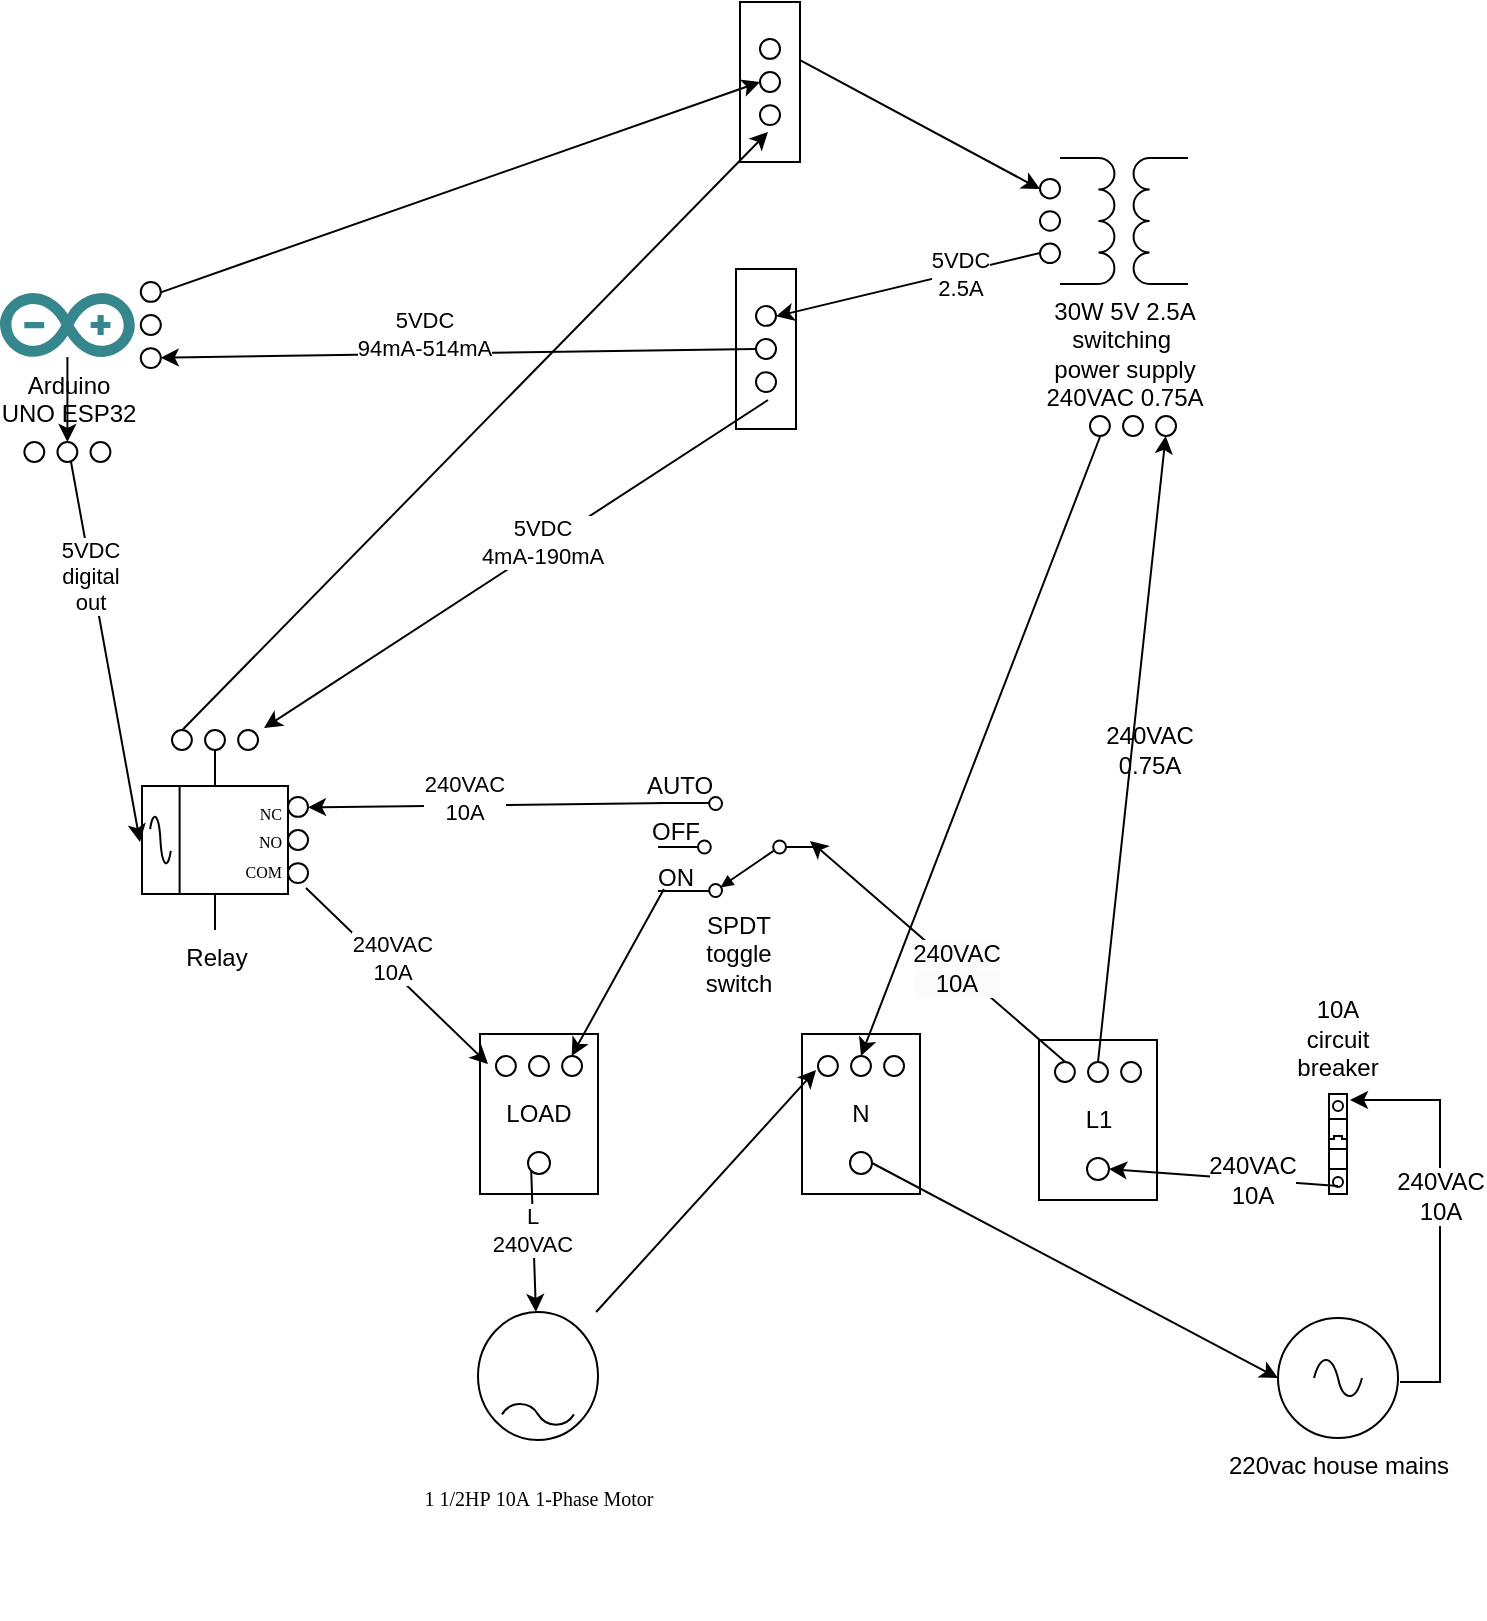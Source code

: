 <mxfile version="26.1.1">
  <diagram name="Page-1" id="16e2658f-23c8-b752-8be9-c03fbebb8bbe">
    <mxGraphModel dx="2074" dy="1214" grid="1" gridSize="10" guides="1" tooltips="1" connect="1" arrows="1" fold="1" page="1" pageScale="1" pageWidth="1100" pageHeight="850" background="none" math="0" shadow="0">
      <root>
        <mxCell id="0" />
        <mxCell id="1" parent="0" />
        <mxCell id="NoVvPRvszFr26SJCoXZp-1" value="SPDT&lt;div&gt;toggle&lt;/div&gt;&lt;div&gt;switch&lt;/div&gt;" style="pointerEvents=1;verticalLabelPosition=bottom;shadow=0;dashed=0;align=center;html=1;verticalAlign=top;shape=mxgraph.electrical.electro-mechanical.selectorSwitch3Position2;elSwitchState=1;direction=west;" parent="1" vertex="1">
          <mxGeometry x="369" y="437.5" width="80" height="50" as="geometry" />
        </mxCell>
        <mxCell id="NoVvPRvszFr26SJCoXZp-2" value="Relay" style="pointerEvents=1;verticalLabelPosition=bottom;shadow=0;dashed=0;align=center;html=1;verticalAlign=top;shape=mxgraph.electrical.electro-mechanical.relay;" parent="1" vertex="1">
          <mxGeometry x="111" y="414" width="73" height="90" as="geometry" />
        </mxCell>
        <mxCell id="NoVvPRvszFr26SJCoXZp-3" value="220vac house mains" style="pointerEvents=1;verticalLabelPosition=bottom;shadow=0;dashed=0;align=center;html=1;verticalAlign=top;shape=mxgraph.electrical.signal_sources.source;aspect=fixed;points=[[0,0.5,0,0,0],[0.5,0,0,0,0],[0.5,1,0,0,0],[0.86,0.16,0,0,0],[0.86,0.85,0,0,0],[1,0.5,0,0,0]];elSignalType=ac;" parent="1" vertex="1">
          <mxGeometry x="679" y="698" width="60" height="60" as="geometry" />
        </mxCell>
        <mxCell id="NoVvPRvszFr26SJCoXZp-9" value="&lt;p&gt;&lt;font style=&quot;font-size: 10px;&quot; face=&quot;Verdana&quot;&gt;&lt;br&gt;&lt;/font&gt;&lt;/p&gt;&lt;p&gt;&lt;font style=&quot;font-size: 10px;&quot; face=&quot;Verdana&quot;&gt;1 1/2HP&amp;nbsp;&lt;/font&gt;&lt;span style=&quot;background-color: initial; font-family: Verdana; font-size: 10px;&quot;&gt;10A&amp;nbsp;&lt;/span&gt;&lt;span style=&quot;background-color: initial; font-family: Verdana; font-size: 10px;&quot;&gt;1-Phase Motor&lt;/span&gt;&lt;/p&gt;" style="dashed=0;outlineConnect=0;align=center;html=1;shape=mxgraph.pid.engines.electric_motor_(ac);fontSize=45;" parent="1" vertex="1">
          <mxGeometry x="279" y="695" width="60" height="64" as="geometry" />
        </mxCell>
        <mxCell id="vAnf9faTxgkADJQHHr-6-2" value="" style="edgeStyle=orthogonalEdgeStyle;rounded=0;orthogonalLoop=1;jettySize=auto;html=1;" edge="1" parent="1" source="NoVvPRvszFr26SJCoXZp-10" target="76UczLDmgKoUyN9MqhUo-46">
          <mxGeometry relative="1" as="geometry" />
        </mxCell>
        <mxCell id="NoVvPRvszFr26SJCoXZp-10" value="Arduino&lt;div&gt;UNO ESP32&lt;/div&gt;" style="dashed=0;outlineConnect=0;html=1;align=center;labelPosition=center;verticalLabelPosition=bottom;verticalAlign=top;shape=mxgraph.weblogos.arduino;fillColor=#36868D;strokeColor=none" parent="1" vertex="1">
          <mxGeometry x="40" y="185.5" width="67.4" height="32" as="geometry" />
        </mxCell>
        <mxCell id="NoVvPRvszFr26SJCoXZp-12" value="" style="verticalLabelPosition=bottom;shadow=0;dashed=0;align=center;html=1;verticalAlign=top;shape=mxgraph.electrical.transmission.terminal_3_phase;pointerEvents=1;direction=north;" parent="1" vertex="1">
          <mxGeometry x="184" y="437.5" width="10" height="43" as="geometry" />
        </mxCell>
        <mxCell id="NoVvPRvszFr26SJCoXZp-13" style="rounded=0;orthogonalLoop=1;jettySize=auto;html=1;exitX=0.5;exitY=1;exitDx=0;exitDy=0;exitPerimeter=0;" parent="1" source="76UczLDmgKoUyN9MqhUo-46" edge="1">
          <mxGeometry relative="1" as="geometry">
            <mxPoint x="100" y="338" as="sourcePoint" />
            <mxPoint x="110" y="460" as="targetPoint" />
          </mxGeometry>
        </mxCell>
        <mxCell id="NoVvPRvszFr26SJCoXZp-28" value="5VDC&lt;div&gt;digital&lt;/div&gt;&lt;div&gt;out&lt;/div&gt;" style="edgeLabel;html=1;align=center;verticalAlign=middle;resizable=0;points=[];" parent="NoVvPRvszFr26SJCoXZp-13" vertex="1" connectable="0">
          <mxGeometry x="-0.334" y="-1" relative="1" as="geometry">
            <mxPoint as="offset" />
          </mxGeometry>
        </mxCell>
        <mxCell id="NoVvPRvszFr26SJCoXZp-16" style="rounded=0;orthogonalLoop=1;jettySize=auto;html=1;entryX=0.88;entryY=1;entryDx=0;entryDy=0;entryPerimeter=0;exitX=0.938;exitY=0.94;exitDx=0;exitDy=0;exitPerimeter=0;" parent="1" source="NoVvPRvszFr26SJCoXZp-1" target="NoVvPRvszFr26SJCoXZp-12" edge="1">
          <mxGeometry relative="1" as="geometry">
            <mxPoint x="461" y="58" as="sourcePoint" />
          </mxGeometry>
        </mxCell>
        <mxCell id="NoVvPRvszFr26SJCoXZp-17" value="240VAC&lt;div&gt;10A&lt;/div&gt;" style="edgeLabel;html=1;align=center;verticalAlign=middle;resizable=0;points=[];" parent="NoVvPRvszFr26SJCoXZp-16" vertex="1" connectable="0">
          <mxGeometry x="-0.192" y="-1" relative="1" as="geometry">
            <mxPoint x="-30" y="-3" as="offset" />
          </mxGeometry>
        </mxCell>
        <mxCell id="NoVvPRvszFr26SJCoXZp-11" style="rounded=0;orthogonalLoop=1;jettySize=auto;html=1;entryX=0.12;entryY=1;entryDx=0;entryDy=0;entryPerimeter=0;exitX=0.88;exitY=1;exitDx=0;exitDy=0;exitPerimeter=0;" parent="1" source="76UczLDmgKoUyN9MqhUo-27" target="pJY5WsJKrMqDYrpbcl0h-21" edge="1">
          <mxGeometry relative="1" as="geometry">
            <mxPoint x="530" y="8" as="sourcePoint" />
            <mxPoint x="632" y="69.5" as="targetPoint" />
          </mxGeometry>
        </mxCell>
        <mxCell id="3INSj0Un4ofpqc5Py6S8-1" value="" style="verticalLabelPosition=bottom;shadow=0;dashed=0;align=center;html=1;verticalAlign=top;shape=mxgraph.electrical.transmission.terminal_3_phase;pointerEvents=1;direction=west;" parent="1" vertex="1">
          <mxGeometry x="126" y="404" width="43" height="10" as="geometry" />
        </mxCell>
        <mxCell id="3INSj0Un4ofpqc5Py6S8-6" value="" style="verticalLabelPosition=bottom;shadow=0;dashed=0;align=center;html=1;verticalAlign=top;shape=mxgraph.electrical.transmission.terminal_3_phase;pointerEvents=1;direction=south;" parent="1" vertex="1">
          <mxGeometry x="110.4" y="180" width="10" height="43" as="geometry" />
        </mxCell>
        <mxCell id="76UczLDmgKoUyN9MqhUo-24" value="" style="group" parent="1" vertex="1" connectable="0">
          <mxGeometry x="408" y="173.5" width="30" height="80" as="geometry" />
        </mxCell>
        <mxCell id="76UczLDmgKoUyN9MqhUo-20" value="" style="rounded=0;whiteSpace=wrap;html=1;direction=south;points=[[0,0,0,0,0],[0,0.25,0,0,0],[0,0.5,0,0,0],[0,0.75,0,0,0],[0,1,0,0,0],[0.25,0,0,0,0],[0.25,1,0,0,0],[0.5,0,0,0,0],[0.5,1,0,0,0],[0.75,0,0,0,0],[0.75,1,0,0,0],[1,0,0,0,0],[1,0.17,0,0,0],[1,0.25,0,0,0],[1,0.44,0,0,0],[1,0.5,0,0,0],[1,0.75,0,0,0],[1,0.83,0,0,0],[1,1,0,0,0]];" parent="76UczLDmgKoUyN9MqhUo-24" vertex="1">
          <mxGeometry width="30" height="80" as="geometry" />
        </mxCell>
        <mxCell id="76UczLDmgKoUyN9MqhUo-28" value="" style="group" parent="1" vertex="1" connectable="0">
          <mxGeometry x="410" y="40" width="30" height="80" as="geometry" />
        </mxCell>
        <mxCell id="76UczLDmgKoUyN9MqhUo-26" value="" style="rounded=0;whiteSpace=wrap;html=1;direction=south;points=[[0,0,0,0,0],[0,0.25,0,0,0],[0,0.5,0,0,0],[0,0.75,0,0,0],[0,1,0,0,0],[0.25,0,0,0,0],[0.25,1,0,0,0],[0.5,0,0,0,0],[0.5,1,0,0,0],[0.75,0,0,0,0],[0.75,1,0,0,0],[1,0,0,0,0],[1,0.17,0,0,0],[1,0.25,0,0,0],[1,0.44,0,0,0],[1,0.5,0,0,0],[1,0.75,0,0,0],[1,0.83,0,0,0],[1,1,0,0,0]];" parent="76UczLDmgKoUyN9MqhUo-28" vertex="1">
          <mxGeometry width="30" height="80" as="geometry" />
        </mxCell>
        <mxCell id="76UczLDmgKoUyN9MqhUo-27" value="" style="verticalLabelPosition=bottom;shadow=0;dashed=0;align=center;html=1;verticalAlign=top;shape=mxgraph.electrical.transmission.terminal_3_phase;pointerEvents=1;direction=north;" parent="76UczLDmgKoUyN9MqhUo-28" vertex="1">
          <mxGeometry x="10" y="18.5" width="10" height="43" as="geometry" />
        </mxCell>
        <mxCell id="76UczLDmgKoUyN9MqhUo-29" value="" style="group" parent="1" vertex="1" connectable="0">
          <mxGeometry x="559.5" y="559" width="59" height="80" as="geometry" />
        </mxCell>
        <mxCell id="76UczLDmgKoUyN9MqhUo-9" value="L1" style="rounded=0;whiteSpace=wrap;html=1;direction=north;points=[[0,0,0,0,0],[0,0.25,0,0,0],[0,0.5,0,0,0],[0,0.75,0,0,0],[0,1,0,0,0],[0.25,0,0,0,0],[0.25,1,0,0,0],[0.5,0,0,0,0],[0.5,1,0,0,0],[0.75,0,0,0,0],[0.75,1,0,0,0],[1,0,0,0,0],[1,0.17,0,0,0],[1,0.25,0,0,0],[1,0.44,0,0,0],[1,0.5,0,0,0],[1,0.75,0,0,0],[1,0.83,0,0,0],[1,1,0,0,0]];" parent="76UczLDmgKoUyN9MqhUo-29" vertex="1">
          <mxGeometry width="59" height="80" as="geometry" />
        </mxCell>
        <mxCell id="76UczLDmgKoUyN9MqhUo-10" value="" style="ellipse;whiteSpace=wrap;html=1;aspect=fixed;direction=north;" parent="76UczLDmgKoUyN9MqhUo-29" vertex="1">
          <mxGeometry x="24" y="59" width="11" height="11" as="geometry" />
        </mxCell>
        <mxCell id="76UczLDmgKoUyN9MqhUo-11" value="" style="verticalLabelPosition=bottom;shadow=0;dashed=0;align=center;html=1;verticalAlign=top;shape=mxgraph.electrical.transmission.terminal_3_phase;pointerEvents=1;direction=west;" parent="76UczLDmgKoUyN9MqhUo-29" vertex="1">
          <mxGeometry x="8" y="11" width="43" height="10" as="geometry" />
        </mxCell>
        <mxCell id="pJY5WsJKrMqDYrpbcl0h-8" value="" style="endArrow=classic;html=1;rounded=0;entryX=1.167;entryY=0.06;entryDx=0;entryDy=0;entryPerimeter=0;strokeColor=default;edgeStyle=orthogonalEdgeStyle;elbow=vertical;" parent="1" target="aG2QCBLqS2YBS0D8-HjV-2" edge="1">
          <mxGeometry width="50" height="50" relative="1" as="geometry">
            <mxPoint x="740" y="730" as="sourcePoint" />
            <mxPoint x="721" y="590" as="targetPoint" />
            <Array as="points">
              <mxPoint x="760" y="730" />
              <mxPoint x="760" y="589" />
            </Array>
          </mxGeometry>
        </mxCell>
        <mxCell id="vAnf9faTxgkADJQHHr-6-8" value="&lt;span style=&quot;text-wrap: wrap; font-size: 12px;&quot;&gt;240VAC&lt;/span&gt;&lt;div style=&quot;text-wrap: wrap; font-size: 12px;&quot;&gt;10A&lt;/div&gt;" style="edgeLabel;html=1;align=center;verticalAlign=middle;resizable=0;points=[];" vertex="1" connectable="0" parent="pJY5WsJKrMqDYrpbcl0h-8">
          <mxGeometry x="0.097" relative="1" as="geometry">
            <mxPoint as="offset" />
          </mxGeometry>
        </mxCell>
        <mxCell id="76UczLDmgKoUyN9MqhUo-30" value="" style="endArrow=classic;html=1;rounded=0;exitX=0.88;exitY=1;exitDx=0;exitDy=0;exitPerimeter=0;entryX=0.05;entryY=0.56;entryDx=0;entryDy=0;entryPerimeter=0;" parent="1" source="76UczLDmgKoUyN9MqhUo-11" target="NoVvPRvszFr26SJCoXZp-1" edge="1">
          <mxGeometry width="50" height="50" relative="1" as="geometry">
            <mxPoint x="561" y="488" as="sourcePoint" />
            <mxPoint x="611" y="438" as="targetPoint" />
          </mxGeometry>
        </mxCell>
        <mxCell id="vAnf9faTxgkADJQHHr-6-10" value="&lt;span style=&quot;font-size: 12px; text-wrap-mode: wrap; background-color: rgb(251, 251, 251);&quot;&gt;240VAC&lt;/span&gt;&lt;div style=&quot;font-size: 12px; text-wrap-mode: wrap; background-color: rgb(251, 251, 251);&quot;&gt;10A&lt;/div&gt;" style="edgeLabel;html=1;align=center;verticalAlign=middle;resizable=0;points=[];" vertex="1" connectable="0" parent="76UczLDmgKoUyN9MqhUo-30">
          <mxGeometry x="-0.138" y="-1" relative="1" as="geometry">
            <mxPoint y="1" as="offset" />
          </mxGeometry>
        </mxCell>
        <mxCell id="76UczLDmgKoUyN9MqhUo-31" value="" style="group" parent="1" vertex="1" connectable="0">
          <mxGeometry x="280" y="556" width="59" height="80" as="geometry" />
        </mxCell>
        <mxCell id="76UczLDmgKoUyN9MqhUo-32" value="LOAD" style="rounded=0;whiteSpace=wrap;html=1;direction=north;points=[[0,0,0,0,0],[0,0.25,0,0,0],[0,0.5,0,0,0],[0,0.75,0,0,0],[0,1,0,0,0],[0.25,0,0,0,0],[0.25,1,0,0,0],[0.5,0,0,0,0],[0.5,1,0,0,0],[0.75,0,0,0,0],[0.75,1,0,0,0],[1,0,0,0,0],[1,0.17,0,0,0],[1,0.25,0,0,0],[1,0.44,0,0,0],[1,0.5,0,0,0],[1,0.75,0,0,0],[1,0.83,0,0,0],[1,1,0,0,0]];" parent="76UczLDmgKoUyN9MqhUo-31" vertex="1">
          <mxGeometry width="59" height="80" as="geometry" />
        </mxCell>
        <mxCell id="76UczLDmgKoUyN9MqhUo-33" value="" style="ellipse;whiteSpace=wrap;html=1;aspect=fixed;direction=north;" parent="76UczLDmgKoUyN9MqhUo-31" vertex="1">
          <mxGeometry x="24" y="59" width="11" height="11" as="geometry" />
        </mxCell>
        <mxCell id="76UczLDmgKoUyN9MqhUo-34" value="" style="verticalLabelPosition=bottom;shadow=0;dashed=0;align=center;html=1;verticalAlign=top;shape=mxgraph.electrical.transmission.terminal_3_phase;pointerEvents=1;direction=west;" parent="76UczLDmgKoUyN9MqhUo-31" vertex="1">
          <mxGeometry x="8" y="11" width="43" height="10" as="geometry" />
        </mxCell>
        <mxCell id="NoVvPRvszFr26SJCoXZp-19" style="rounded=0;orthogonalLoop=1;jettySize=auto;html=1;entryX=1.093;entryY=0.6;entryDx=0;entryDy=0;entryPerimeter=0;exitX=-0.058;exitY=0.9;exitDx=0;exitDy=0;exitPerimeter=0;" parent="1" source="NoVvPRvszFr26SJCoXZp-12" target="76UczLDmgKoUyN9MqhUo-34" edge="1">
          <mxGeometry relative="1" as="geometry">
            <mxPoint x="552.84" y="598" as="targetPoint" />
            <mxPoint x="527" y="328" as="sourcePoint" />
          </mxGeometry>
        </mxCell>
        <mxCell id="NoVvPRvszFr26SJCoXZp-30" value="240VAC&lt;div&gt;10A&lt;/div&gt;" style="edgeLabel;html=1;align=center;verticalAlign=middle;resizable=0;points=[];" parent="NoVvPRvszFr26SJCoXZp-19" vertex="1" connectable="0">
          <mxGeometry x="-0.268" y="2" relative="1" as="geometry">
            <mxPoint x="8" y="4" as="offset" />
          </mxGeometry>
        </mxCell>
        <mxCell id="pJY5WsJKrMqDYrpbcl0h-15" value="" style="endArrow=classic;html=1;rounded=0;exitX=0.963;exitY=0.08;exitDx=0;exitDy=0;exitPerimeter=0;entryX=0.12;entryY=1;entryDx=0;entryDy=0;entryPerimeter=0;" parent="1" source="NoVvPRvszFr26SJCoXZp-1" target="76UczLDmgKoUyN9MqhUo-34" edge="1">
          <mxGeometry width="50" height="50" relative="1" as="geometry">
            <mxPoint x="651" y="478" as="sourcePoint" />
            <mxPoint x="561" y="303" as="targetPoint" />
          </mxGeometry>
        </mxCell>
        <mxCell id="76UczLDmgKoUyN9MqhUo-36" value="" style="endArrow=classic;html=1;rounded=0;exitX=0;exitY=0;exitDx=0;exitDy=0;" parent="1" source="76UczLDmgKoUyN9MqhUo-33" target="NoVvPRvszFr26SJCoXZp-9" edge="1">
          <mxGeometry width="50" height="50" relative="1" as="geometry">
            <mxPoint x="301" y="728" as="sourcePoint" />
            <mxPoint x="351" y="678" as="targetPoint" />
          </mxGeometry>
        </mxCell>
        <mxCell id="76UczLDmgKoUyN9MqhUo-49" value="L&lt;div&gt;240VAC&lt;/div&gt;" style="edgeLabel;html=1;align=center;verticalAlign=middle;resizable=0;points=[];" parent="76UczLDmgKoUyN9MqhUo-36" vertex="1" connectable="0">
          <mxGeometry x="-0.166" relative="1" as="geometry">
            <mxPoint x="-1" as="offset" />
          </mxGeometry>
        </mxCell>
        <mxCell id="76UczLDmgKoUyN9MqhUo-37" value="" style="endArrow=classic;html=1;rounded=0;entryX=0.12;entryY=0;entryDx=0;entryDy=0;entryPerimeter=0;exitX=0.5;exitY=1;exitDx=0;exitDy=0;exitPerimeter=0;" parent="1" source="76UczLDmgKoUyN9MqhUo-11" target="3INSj0Un4ofpqc5Py6S8-9" edge="1">
          <mxGeometry width="50" height="50" relative="1" as="geometry">
            <mxPoint x="920" y="448" as="sourcePoint" />
            <mxPoint x="710" y="548" as="targetPoint" />
          </mxGeometry>
        </mxCell>
        <mxCell id="76UczLDmgKoUyN9MqhUo-38" value="" style="group" parent="1" vertex="1" connectable="0">
          <mxGeometry x="441" y="556" width="59" height="80" as="geometry" />
        </mxCell>
        <mxCell id="76UczLDmgKoUyN9MqhUo-39" value="N" style="rounded=0;whiteSpace=wrap;html=1;direction=north;points=[[0,0,0,0,0],[0,0.25,0,0,0],[0,0.5,0,0,0],[0,0.75,0,0,0],[0,1,0,0,0],[0.25,0,0,0,0],[0.25,1,0,0,0],[0.5,0,0,0,0],[0.5,1,0,0,0],[0.75,0,0,0,0],[0.75,1,0,0,0],[1,0,0,0,0],[1,0.17,0,0,0],[1,0.25,0,0,0],[1,0.44,0,0,0],[1,0.5,0,0,0],[1,0.75,0,0,0],[1,0.83,0,0,0],[1,1,0,0,0]];" parent="76UczLDmgKoUyN9MqhUo-38" vertex="1">
          <mxGeometry width="59" height="80" as="geometry" />
        </mxCell>
        <mxCell id="76UczLDmgKoUyN9MqhUo-40" value="" style="ellipse;whiteSpace=wrap;html=1;aspect=fixed;direction=north;" parent="76UczLDmgKoUyN9MqhUo-38" vertex="1">
          <mxGeometry x="24" y="59" width="11" height="11" as="geometry" />
        </mxCell>
        <mxCell id="76UczLDmgKoUyN9MqhUo-41" value="" style="verticalLabelPosition=bottom;shadow=0;dashed=0;align=center;html=1;verticalAlign=top;shape=mxgraph.electrical.transmission.terminal_3_phase;pointerEvents=1;direction=west;" parent="76UczLDmgKoUyN9MqhUo-38" vertex="1">
          <mxGeometry x="8" y="11" width="43" height="10" as="geometry" />
        </mxCell>
        <mxCell id="NoVvPRvszFr26SJCoXZp-25" value="" style="rounded=0;orthogonalLoop=1;jettySize=auto;html=1;entryX=0;entryY=0.5;entryDx=0;entryDy=0;entryPerimeter=0;exitX=0.5;exitY=1;exitDx=0;exitDy=0;" parent="1" source="76UczLDmgKoUyN9MqhUo-40" target="NoVvPRvszFr26SJCoXZp-3" edge="1">
          <mxGeometry x="0.197" y="5" relative="1" as="geometry">
            <mxPoint x="301" y="338" as="targetPoint" />
            <mxPoint x="501" y="668" as="sourcePoint" />
            <mxPoint x="1" as="offset" />
          </mxGeometry>
        </mxCell>
        <mxCell id="76UczLDmgKoUyN9MqhUo-22" value="" style="verticalLabelPosition=bottom;shadow=0;dashed=0;align=center;html=1;verticalAlign=top;shape=mxgraph.electrical.transmission.terminal_3_phase;pointerEvents=1;direction=north;" parent="1" vertex="1">
          <mxGeometry x="418" y="192" width="10" height="43" as="geometry" />
        </mxCell>
        <mxCell id="76UczLDmgKoUyN9MqhUo-23" style="edgeStyle=orthogonalEdgeStyle;rounded=0;orthogonalLoop=1;jettySize=auto;html=1;exitX=1;exitY=0.5;exitDx=0;exitDy=0;exitPerimeter=0;" parent="1" edge="1">
          <mxGeometry relative="1" as="geometry">
            <mxPoint x="423" y="252" as="sourcePoint" />
            <mxPoint x="423" y="252" as="targetPoint" />
          </mxGeometry>
        </mxCell>
        <mxCell id="3INSj0Un4ofpqc5Py6S8-10" value="" style="endArrow=classic;html=1;rounded=0;entryX=0.88;entryY=1;entryDx=0;entryDy=0;entryPerimeter=0;exitX=0.88;exitY=1;exitDx=0;exitDy=0;exitPerimeter=0;" parent="1" source="pJY5WsJKrMqDYrpbcl0h-21" target="76UczLDmgKoUyN9MqhUo-22" edge="1">
          <mxGeometry width="50" height="50" relative="1" as="geometry">
            <mxPoint x="630" y="438" as="sourcePoint" />
            <mxPoint x="520" y="368" as="targetPoint" />
          </mxGeometry>
        </mxCell>
        <mxCell id="3INSj0Un4ofpqc5Py6S8-11" value="5VDC&lt;div&gt;2.5A&lt;/div&gt;" style="edgeLabel;html=1;align=center;verticalAlign=middle;resizable=0;points=[];" parent="3INSj0Un4ofpqc5Py6S8-10" vertex="1" connectable="0">
          <mxGeometry x="-0.392" y="1" relative="1" as="geometry">
            <mxPoint as="offset" />
          </mxGeometry>
        </mxCell>
        <mxCell id="NoVvPRvszFr26SJCoXZp-21" style="rounded=0;orthogonalLoop=1;jettySize=auto;html=1;entryX=0.88;entryY=0;entryDx=0;entryDy=0;entryPerimeter=0;exitX=0.5;exitY=0;exitDx=0;exitDy=0;exitPerimeter=0;" parent="1" source="76UczLDmgKoUyN9MqhUo-22" target="3INSj0Un4ofpqc5Py6S8-6" edge="1">
          <mxGeometry relative="1" as="geometry">
            <mxPoint x="351.5" y="359.34" as="sourcePoint" />
          </mxGeometry>
        </mxCell>
        <mxCell id="NoVvPRvszFr26SJCoXZp-22" value="5VDC&lt;div&gt;94mA-514mA&lt;/div&gt;" style="edgeLabel;html=1;align=center;verticalAlign=middle;resizable=0;points=[];" parent="NoVvPRvszFr26SJCoXZp-21" vertex="1" connectable="0">
          <mxGeometry x="0.241" y="-2" relative="1" as="geometry">
            <mxPoint x="18" y="-8" as="offset" />
          </mxGeometry>
        </mxCell>
        <mxCell id="76UczLDmgKoUyN9MqhUo-45" value="" style="endArrow=classic;html=1;rounded=0;exitX=0.12;exitY=0;exitDx=0;exitDy=0;exitPerimeter=0;entryX=0.5;entryY=0;entryDx=0;entryDy=0;entryPerimeter=0;" parent="1" source="3INSj0Un4ofpqc5Py6S8-6" target="76UczLDmgKoUyN9MqhUo-27" edge="1">
          <mxGeometry width="50" height="50" relative="1" as="geometry">
            <mxPoint x="110" y="618" as="sourcePoint" />
            <mxPoint x="160" y="568" as="targetPoint" />
          </mxGeometry>
        </mxCell>
        <mxCell id="76UczLDmgKoUyN9MqhUo-46" value="" style="verticalLabelPosition=bottom;shadow=0;dashed=0;align=center;html=1;verticalAlign=top;shape=mxgraph.electrical.transmission.terminal_3_phase;pointerEvents=1;direction=west;" parent="1" vertex="1">
          <mxGeometry x="52.2" y="260" width="43" height="10" as="geometry" />
        </mxCell>
        <mxCell id="76UczLDmgKoUyN9MqhUo-47" value="" style="endArrow=classic;html=1;rounded=0;entryX=1.023;entryY=0.3;entryDx=0;entryDy=0;entryPerimeter=0;" parent="1" source="NoVvPRvszFr26SJCoXZp-9" target="76UczLDmgKoUyN9MqhUo-41" edge="1">
          <mxGeometry width="50" height="50" relative="1" as="geometry">
            <mxPoint x="281" y="748" as="sourcePoint" />
            <mxPoint x="331" y="698" as="targetPoint" />
          </mxGeometry>
        </mxCell>
        <mxCell id="76UczLDmgKoUyN9MqhUo-51" value="" style="endArrow=classic;html=1;rounded=0;exitX=0.88;exitY=0;exitDx=0;exitDy=0;exitPerimeter=0;entryX=0.5;entryY=1;entryDx=0;entryDy=0;entryPerimeter=0;" parent="1" source="3INSj0Un4ofpqc5Py6S8-9" target="76UczLDmgKoUyN9MqhUo-41" edge="1">
          <mxGeometry width="50" height="50" relative="1" as="geometry">
            <mxPoint x="650" y="298" as="sourcePoint" />
            <mxPoint x="700" y="248" as="targetPoint" />
          </mxGeometry>
        </mxCell>
        <mxCell id="76UczLDmgKoUyN9MqhUo-52" value="" style="endArrow=classic;html=1;rounded=0;entryX=-0.07;entryY=1.1;entryDx=0;entryDy=0;entryPerimeter=0;exitX=-0.093;exitY=0.6;exitDx=0;exitDy=0;exitPerimeter=0;" parent="1" source="76UczLDmgKoUyN9MqhUo-22" target="3INSj0Un4ofpqc5Py6S8-1" edge="1">
          <mxGeometry width="50" height="50" relative="1" as="geometry">
            <mxPoint x="440" y="268" as="sourcePoint" />
            <mxPoint x="350" y="338" as="targetPoint" />
          </mxGeometry>
        </mxCell>
        <mxCell id="7biFJ_0RY3bocGshq-F7-1" value="5VDC&lt;div&gt;4mA-190mA&lt;/div&gt;" style="edgeLabel;html=1;align=center;verticalAlign=middle;resizable=0;points=[];" parent="76UczLDmgKoUyN9MqhUo-52" vertex="1" connectable="0">
          <mxGeometry x="-0.113" y="-2" relative="1" as="geometry">
            <mxPoint as="offset" />
          </mxGeometry>
        </mxCell>
        <mxCell id="76UczLDmgKoUyN9MqhUo-53" value="" style="endArrow=classic;html=1;rounded=0;exitX=0.88;exitY=1;exitDx=0;exitDy=0;exitPerimeter=0;entryX=-0.081;entryY=0.4;entryDx=0;entryDy=0;entryPerimeter=0;" parent="1" source="3INSj0Un4ofpqc5Py6S8-1" target="76UczLDmgKoUyN9MqhUo-27" edge="1">
          <mxGeometry width="50" height="50" relative="1" as="geometry">
            <mxPoint x="200" y="388" as="sourcePoint" />
            <mxPoint x="250" y="338" as="targetPoint" />
          </mxGeometry>
        </mxCell>
        <mxCell id="7biFJ_0RY3bocGshq-F7-2" value="240VAC&lt;div&gt;0.75A&lt;/div&gt;" style="text;html=1;align=center;verticalAlign=middle;whiteSpace=wrap;rounded=0;" parent="1" vertex="1">
          <mxGeometry x="585" y="399" width="60" height="30" as="geometry" />
        </mxCell>
        <mxCell id="7biFJ_0RY3bocGshq-F7-4" value="&lt;font face=&quot;Verdana&quot; style=&quot;font-size: 8px;&quot;&gt;NC&lt;/font&gt;&lt;div&gt;&lt;font face=&quot;Verdana&quot; style=&quot;font-size: 8px;&quot;&gt;NO&lt;/font&gt;&lt;/div&gt;&lt;div&gt;&lt;font face=&quot;Verdana&quot; style=&quot;font-size: 8px;&quot;&gt;COM&lt;/font&gt;&lt;/div&gt;" style="text;html=1;align=right;verticalAlign=middle;whiteSpace=wrap;rounded=0;" parent="1" vertex="1">
          <mxGeometry x="153" y="444" width="30" height="30" as="geometry" />
        </mxCell>
        <mxCell id="aG2QCBLqS2YBS0D8-HjV-2" value="" style="verticalLabelPosition=bottom;dashed=0;shadow=0;html=1;align=center;verticalAlign=top;shape=mxgraph.cabinets.cb_1p;" parent="1" vertex="1">
          <mxGeometry x="704.5" y="586" width="9" height="50" as="geometry" />
        </mxCell>
        <mxCell id="aG2QCBLqS2YBS0D8-HjV-3" value="" style="endArrow=classic;html=1;rounded=0;exitX=0.5;exitY=0.92;exitDx=0;exitDy=0;exitPerimeter=0;entryX=0.5;entryY=1;entryDx=0;entryDy=0;" parent="1" source="aG2QCBLqS2YBS0D8-HjV-2" target="76UczLDmgKoUyN9MqhUo-10" edge="1">
          <mxGeometry width="50" height="50" relative="1" as="geometry">
            <mxPoint x="821" y="538" as="sourcePoint" />
            <mxPoint x="601" y="620" as="targetPoint" />
          </mxGeometry>
        </mxCell>
        <mxCell id="aG2QCBLqS2YBS0D8-HjV-9" value="&lt;span style=&quot;font-size: 12px; text-wrap: wrap;&quot;&gt;240VAC&lt;/span&gt;&lt;div style=&quot;font-size: 12px; text-wrap: wrap;&quot;&gt;&lt;span&gt;10A&lt;/span&gt;&lt;/div&gt;" style="edgeLabel;html=1;align=center;verticalAlign=middle;resizable=0;points=[];" parent="aG2QCBLqS2YBS0D8-HjV-3" vertex="1" connectable="0">
          <mxGeometry x="-0.255" relative="1" as="geometry">
            <mxPoint as="offset" />
          </mxGeometry>
        </mxCell>
        <mxCell id="aG2QCBLqS2YBS0D8-HjV-10" value="&lt;div&gt;&lt;br&gt;&lt;/div&gt;&lt;div&gt;&lt;br&gt;&lt;/div&gt;&lt;div&gt;10A&lt;/div&gt;&lt;div&gt;circuit&lt;/div&gt;&lt;div&gt;breaker&lt;/div&gt;" style="text;html=1;align=center;verticalAlign=middle;whiteSpace=wrap;rounded=0;" parent="1" vertex="1">
          <mxGeometry x="679" y="529" width="60" height="30" as="geometry" />
        </mxCell>
        <mxCell id="k1-7C8MBmKqDX-bhAyry-1" value="" style="group" parent="1" vertex="1" connectable="0">
          <mxGeometry x="560" y="118" width="74" height="139" as="geometry" />
        </mxCell>
        <mxCell id="NoVvPRvszFr26SJCoXZp-7" value="30W 5V 2.5A&lt;div&gt;switching&amp;nbsp;&lt;/div&gt;&lt;div&gt;power supply&lt;/div&gt;&lt;div&gt;240VAC 0.75A&lt;/div&gt;" style="pointerEvents=1;verticalLabelPosition=bottom;shadow=0;dashed=0;align=center;html=1;verticalAlign=top;shape=mxgraph.electrical.inductors.transformer;direction=east;points=[[0,0,0,0,0],[0,1,0,0,0],[0.31,0.02,0,0,0],[0.66,0.01,0,0,0],[1,0,0,0,0],[1,1,0,0,0]];" parent="k1-7C8MBmKqDX-bhAyry-1" vertex="1">
          <mxGeometry x="10" width="64" height="63" as="geometry" />
        </mxCell>
        <mxCell id="pJY5WsJKrMqDYrpbcl0h-21" value="" style="verticalLabelPosition=bottom;shadow=0;dashed=0;align=center;html=1;verticalAlign=top;shape=mxgraph.electrical.transmission.terminal_3_phase;pointerEvents=1;direction=south;" parent="k1-7C8MBmKqDX-bhAyry-1" vertex="1">
          <mxGeometry y="10.5" width="10" height="42" as="geometry" />
        </mxCell>
        <mxCell id="3INSj0Un4ofpqc5Py6S8-9" value="" style="verticalLabelPosition=bottom;shadow=0;dashed=0;align=center;html=1;verticalAlign=top;shape=mxgraph.electrical.transmission.terminal_3_phase;pointerEvents=1;direction=west;" parent="k1-7C8MBmKqDX-bhAyry-1" vertex="1">
          <mxGeometry x="25" y="129" width="43" height="10" as="geometry" />
        </mxCell>
        <mxCell id="vAnf9faTxgkADJQHHr-6-4" value="AUTO" style="text;strokeColor=none;align=center;fillColor=none;html=1;verticalAlign=middle;whiteSpace=wrap;rounded=0;" vertex="1" parent="1">
          <mxGeometry x="350" y="417" width="60" height="30" as="geometry" />
        </mxCell>
        <mxCell id="vAnf9faTxgkADJQHHr-6-5" value="OFF" style="text;strokeColor=none;align=center;fillColor=none;html=1;verticalAlign=middle;whiteSpace=wrap;rounded=0;" vertex="1" parent="1">
          <mxGeometry x="348" y="439.5" width="60" height="30" as="geometry" />
        </mxCell>
        <mxCell id="vAnf9faTxgkADJQHHr-6-6" value="ON" style="text;strokeColor=none;align=center;fillColor=none;html=1;verticalAlign=middle;whiteSpace=wrap;rounded=0;" vertex="1" parent="1">
          <mxGeometry x="348" y="463" width="60" height="30" as="geometry" />
        </mxCell>
      </root>
    </mxGraphModel>
  </diagram>
</mxfile>
